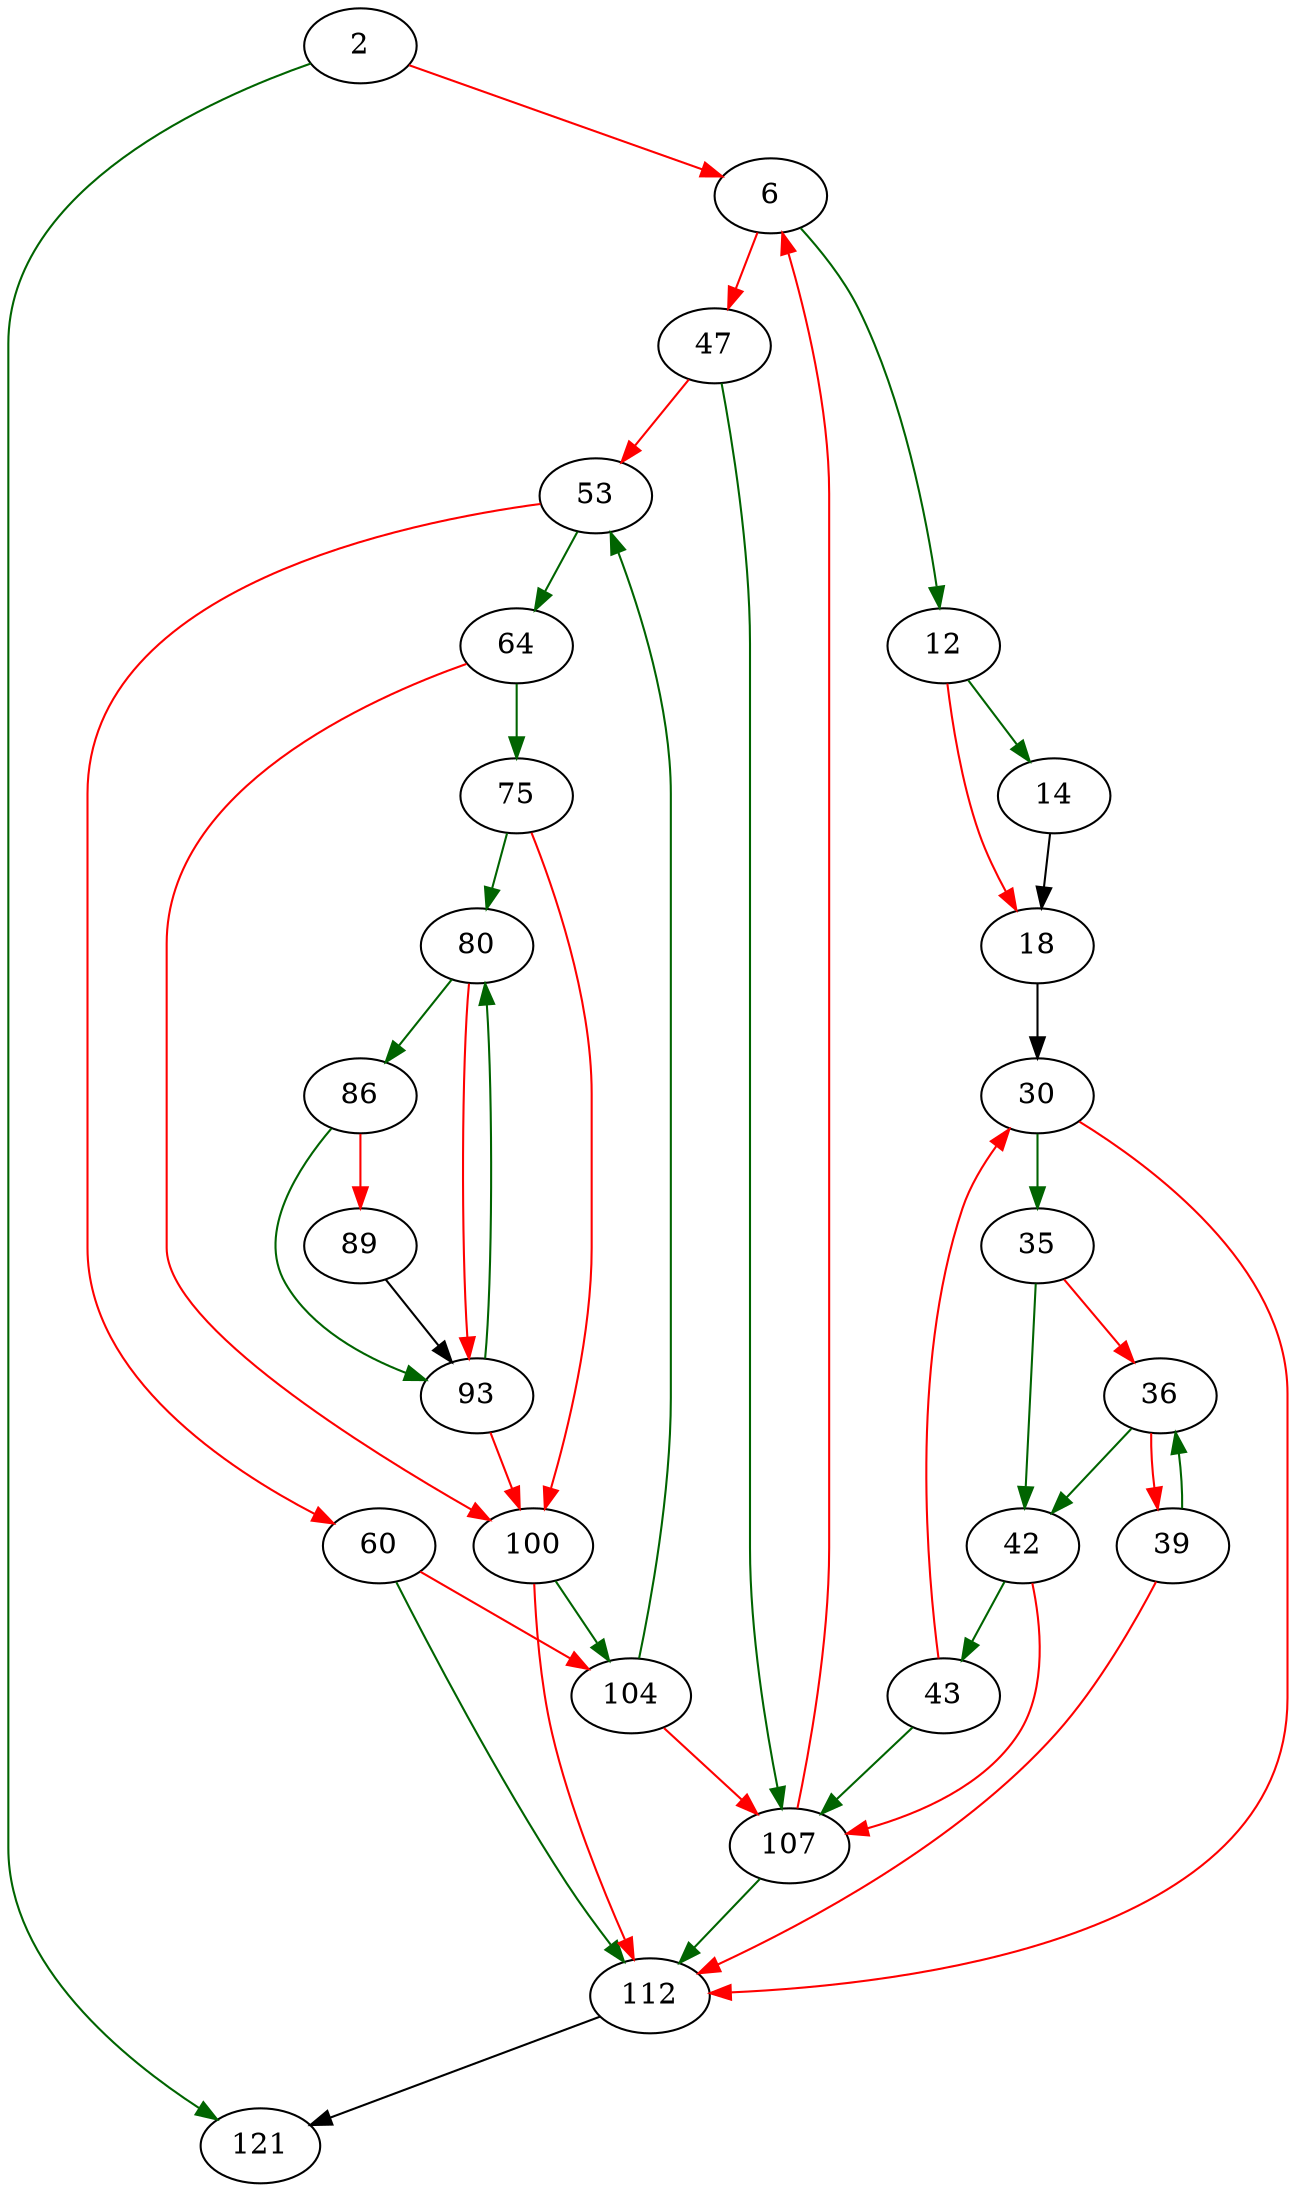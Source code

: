 strict digraph "excluded_file_name" {
	// Node definitions.
	2 [entry=true];
	121;
	6;
	12;
	47;
	14;
	18;
	30;
	35;
	112;
	42;
	36;
	39;
	43;
	107;
	53;
	64;
	60;
	104;
	75;
	100;
	80;
	86;
	93;
	89;

	// Edge definitions.
	2 -> 121 [
		color=darkgreen
		cond=true
	];
	2 -> 6 [
		color=red
		cond=false
	];
	6 -> 12 [
		color=darkgreen
		cond=true
	];
	6 -> 47 [
		color=red
		cond=false
	];
	12 -> 14 [
		color=darkgreen
		cond=true
	];
	12 -> 18 [
		color=red
		cond=false
	];
	47 -> 107 [
		color=darkgreen
		cond=true
	];
	47 -> 53 [
		color=red
		cond=false
	];
	14 -> 18;
	18 -> 30;
	30 -> 35 [
		color=darkgreen
		cond=true
	];
	30 -> 112 [
		color=red
		cond=false
	];
	35 -> 42 [
		color=darkgreen
		cond=true
	];
	35 -> 36 [
		color=red
		cond=false
	];
	112 -> 121;
	42 -> 43 [
		color=darkgreen
		cond=true
	];
	42 -> 107 [
		color=red
		cond=false
	];
	36 -> 42 [
		color=darkgreen
		cond=true
	];
	36 -> 39 [
		color=red
		cond=false
	];
	39 -> 112 [
		color=red
		cond=false
	];
	39 -> 36 [
		color=darkgreen
		cond=true
	];
	43 -> 30 [
		color=red
		cond=false
	];
	43 -> 107 [
		color=darkgreen
		cond=true
	];
	107 -> 6 [
		color=red
		cond=false
	];
	107 -> 112 [
		color=darkgreen
		cond=true
	];
	53 -> 64 [
		color=darkgreen
		cond=true
	];
	53 -> 60 [
		color=red
		cond=false
	];
	64 -> 75 [
		color=darkgreen
		cond=true
	];
	64 -> 100 [
		color=red
		cond=false
	];
	60 -> 112 [
		color=darkgreen
		cond=true
	];
	60 -> 104 [
		color=red
		cond=false
	];
	104 -> 107 [
		color=red
		cond=false
	];
	104 -> 53 [
		color=darkgreen
		cond=true
	];
	75 -> 100 [
		color=red
		cond=false
	];
	75 -> 80 [
		color=darkgreen
		cond=true
	];
	100 -> 112 [
		color=red
		cond=false
	];
	100 -> 104 [
		color=darkgreen
		cond=true
	];
	80 -> 86 [
		color=darkgreen
		cond=true
	];
	80 -> 93 [
		color=red
		cond=false
	];
	86 -> 93 [
		color=darkgreen
		cond=true
	];
	86 -> 89 [
		color=red
		cond=false
	];
	93 -> 100 [
		color=red
		cond=false
	];
	93 -> 80 [
		color=darkgreen
		cond=true
	];
	89 -> 93;
}